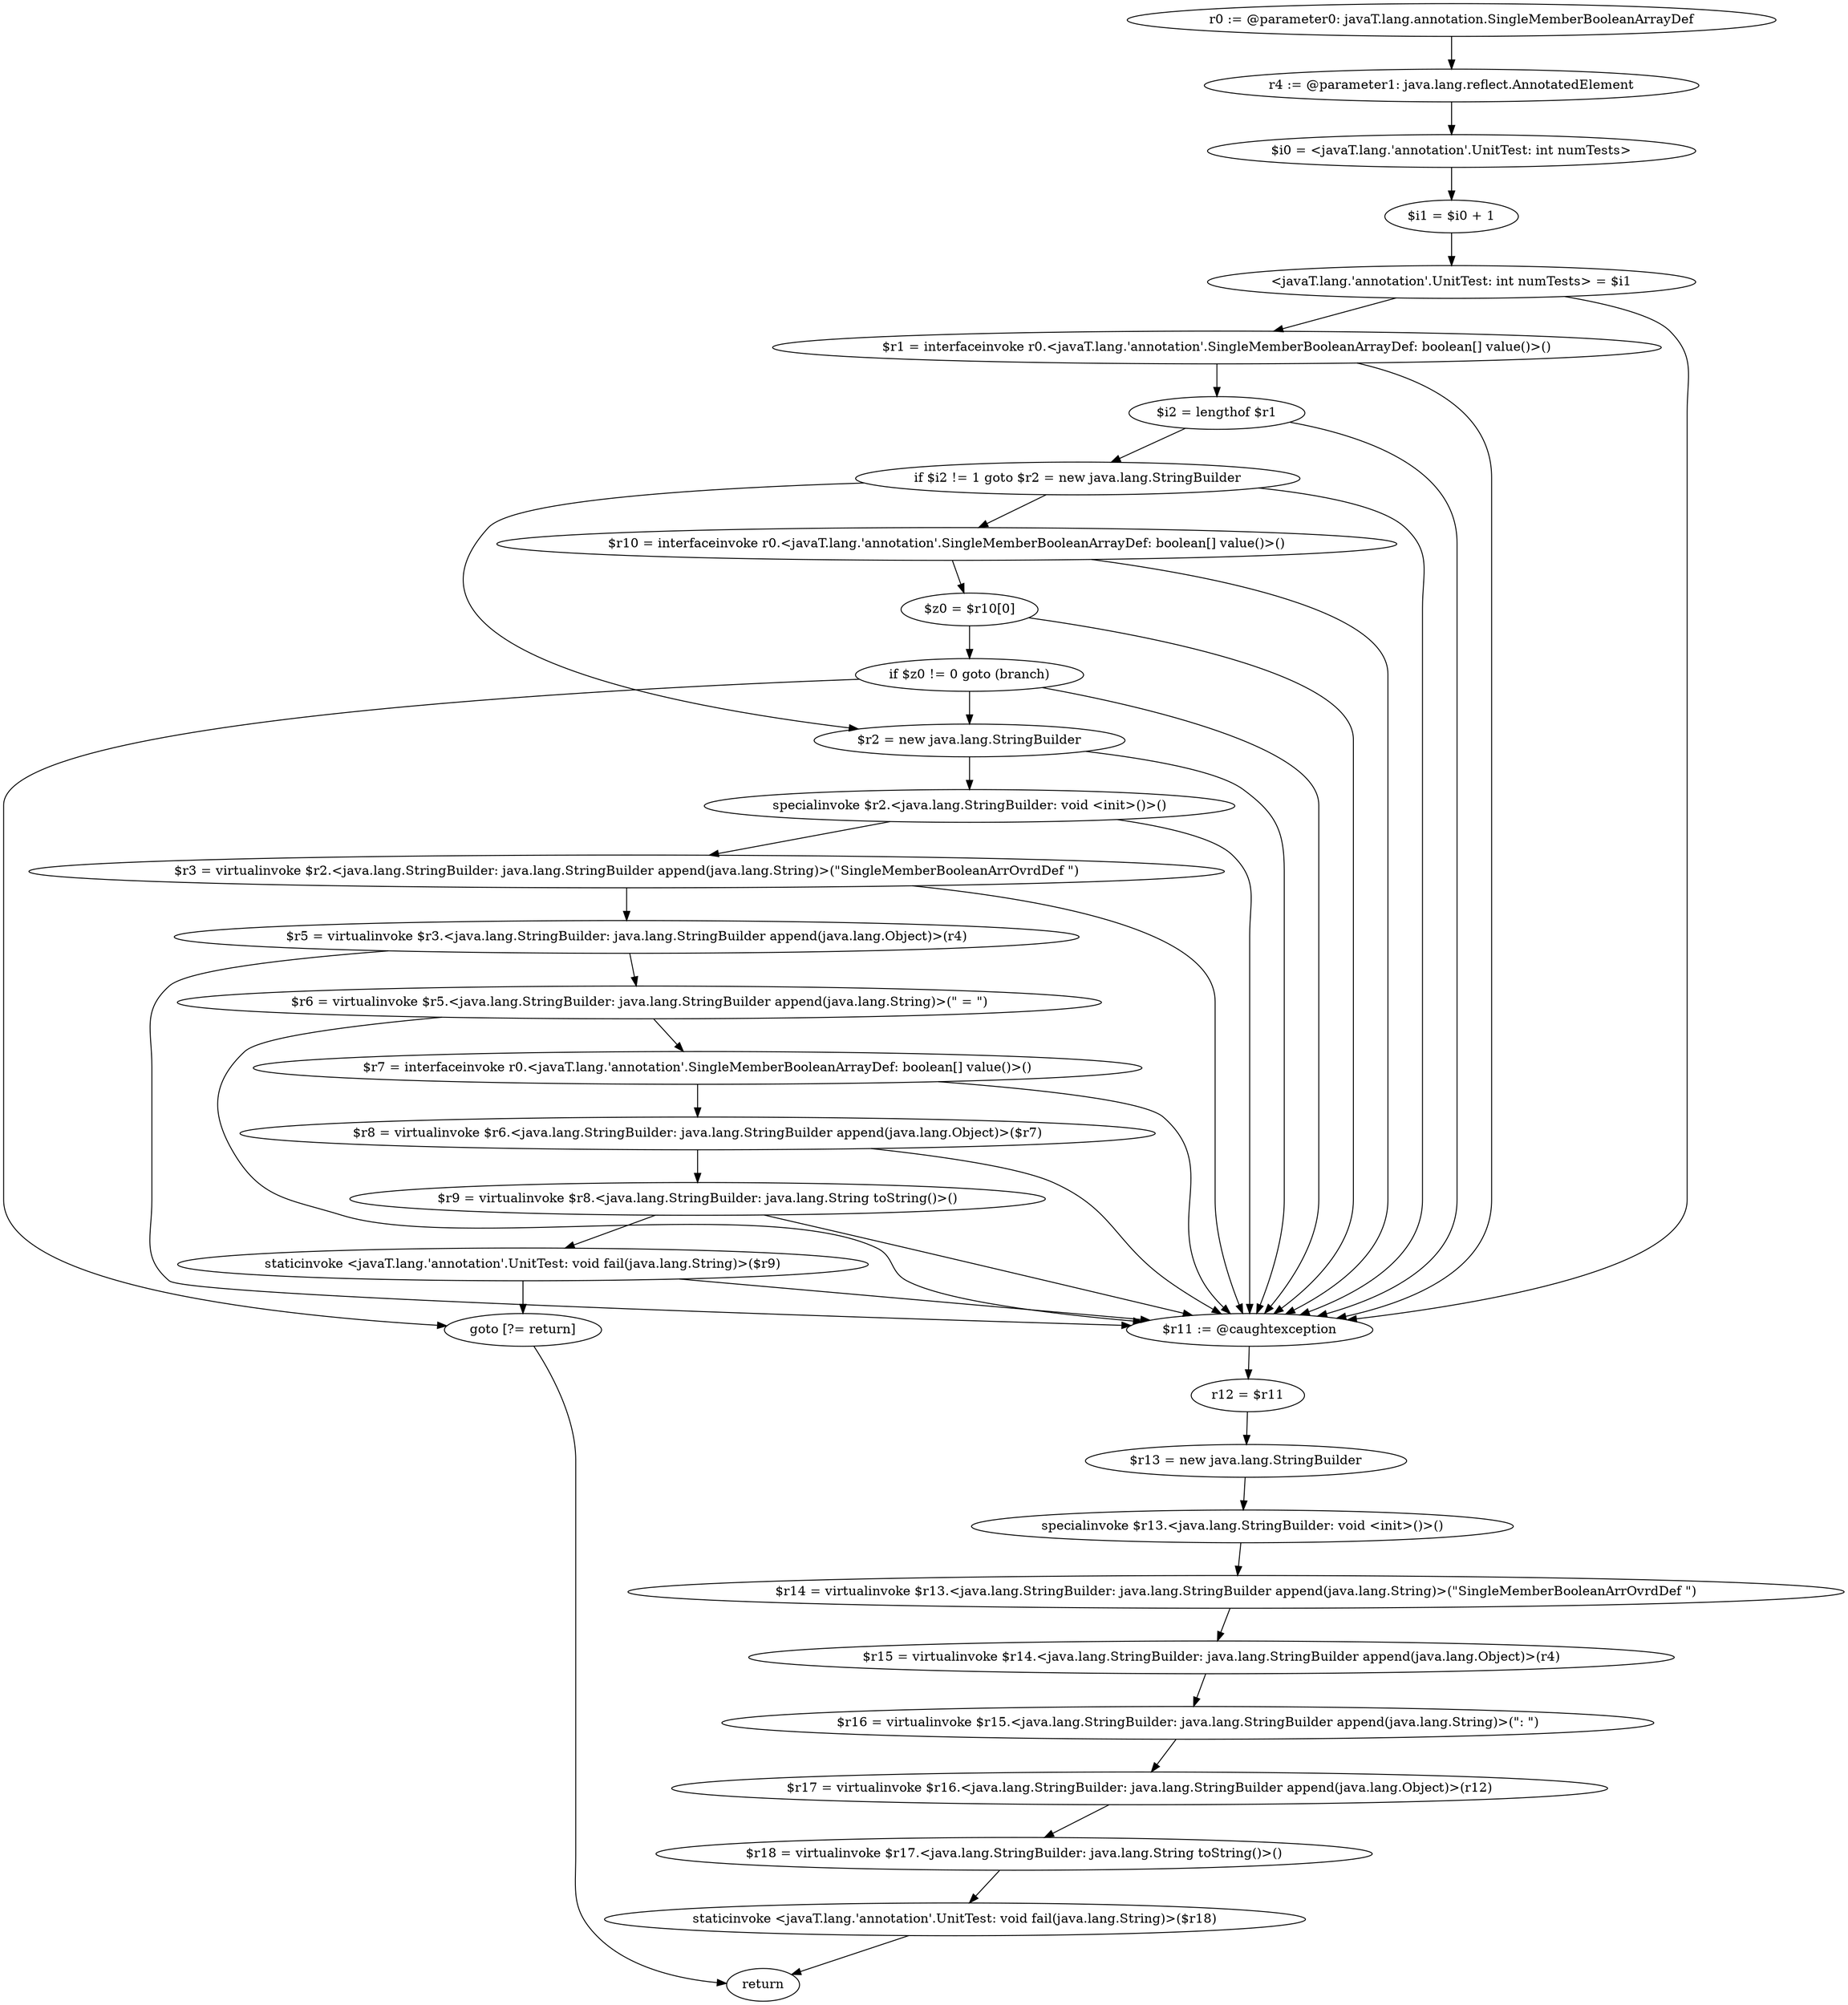 digraph "unitGraph" {
    "r0 := @parameter0: javaT.lang.annotation.SingleMemberBooleanArrayDef"
    "r4 := @parameter1: java.lang.reflect.AnnotatedElement"
    "$i0 = <javaT.lang.'annotation'.UnitTest: int numTests>"
    "$i1 = $i0 + 1"
    "<javaT.lang.'annotation'.UnitTest: int numTests> = $i1"
    "$r1 = interfaceinvoke r0.<javaT.lang.'annotation'.SingleMemberBooleanArrayDef: boolean[] value()>()"
    "$i2 = lengthof $r1"
    "if $i2 != 1 goto $r2 = new java.lang.StringBuilder"
    "$r10 = interfaceinvoke r0.<javaT.lang.'annotation'.SingleMemberBooleanArrayDef: boolean[] value()>()"
    "$z0 = $r10[0]"
    "if $z0 != 0 goto (branch)"
    "$r2 = new java.lang.StringBuilder"
    "specialinvoke $r2.<java.lang.StringBuilder: void <init>()>()"
    "$r3 = virtualinvoke $r2.<java.lang.StringBuilder: java.lang.StringBuilder append(java.lang.String)>(\"SingleMemberBooleanArrOvrdDef \")"
    "$r5 = virtualinvoke $r3.<java.lang.StringBuilder: java.lang.StringBuilder append(java.lang.Object)>(r4)"
    "$r6 = virtualinvoke $r5.<java.lang.StringBuilder: java.lang.StringBuilder append(java.lang.String)>(\" = \")"
    "$r7 = interfaceinvoke r0.<javaT.lang.'annotation'.SingleMemberBooleanArrayDef: boolean[] value()>()"
    "$r8 = virtualinvoke $r6.<java.lang.StringBuilder: java.lang.StringBuilder append(java.lang.Object)>($r7)"
    "$r9 = virtualinvoke $r8.<java.lang.StringBuilder: java.lang.String toString()>()"
    "staticinvoke <javaT.lang.'annotation'.UnitTest: void fail(java.lang.String)>($r9)"
    "goto [?= return]"
    "$r11 := @caughtexception"
    "r12 = $r11"
    "$r13 = new java.lang.StringBuilder"
    "specialinvoke $r13.<java.lang.StringBuilder: void <init>()>()"
    "$r14 = virtualinvoke $r13.<java.lang.StringBuilder: java.lang.StringBuilder append(java.lang.String)>(\"SingleMemberBooleanArrOvrdDef \")"
    "$r15 = virtualinvoke $r14.<java.lang.StringBuilder: java.lang.StringBuilder append(java.lang.Object)>(r4)"
    "$r16 = virtualinvoke $r15.<java.lang.StringBuilder: java.lang.StringBuilder append(java.lang.String)>(\": \")"
    "$r17 = virtualinvoke $r16.<java.lang.StringBuilder: java.lang.StringBuilder append(java.lang.Object)>(r12)"
    "$r18 = virtualinvoke $r17.<java.lang.StringBuilder: java.lang.String toString()>()"
    "staticinvoke <javaT.lang.'annotation'.UnitTest: void fail(java.lang.String)>($r18)"
    "return"
    "r0 := @parameter0: javaT.lang.annotation.SingleMemberBooleanArrayDef"->"r4 := @parameter1: java.lang.reflect.AnnotatedElement";
    "r4 := @parameter1: java.lang.reflect.AnnotatedElement"->"$i0 = <javaT.lang.'annotation'.UnitTest: int numTests>";
    "$i0 = <javaT.lang.'annotation'.UnitTest: int numTests>"->"$i1 = $i0 + 1";
    "$i1 = $i0 + 1"->"<javaT.lang.'annotation'.UnitTest: int numTests> = $i1";
    "<javaT.lang.'annotation'.UnitTest: int numTests> = $i1"->"$r1 = interfaceinvoke r0.<javaT.lang.'annotation'.SingleMemberBooleanArrayDef: boolean[] value()>()";
    "<javaT.lang.'annotation'.UnitTest: int numTests> = $i1"->"$r11 := @caughtexception";
    "$r1 = interfaceinvoke r0.<javaT.lang.'annotation'.SingleMemberBooleanArrayDef: boolean[] value()>()"->"$i2 = lengthof $r1";
    "$r1 = interfaceinvoke r0.<javaT.lang.'annotation'.SingleMemberBooleanArrayDef: boolean[] value()>()"->"$r11 := @caughtexception";
    "$i2 = lengthof $r1"->"if $i2 != 1 goto $r2 = new java.lang.StringBuilder";
    "$i2 = lengthof $r1"->"$r11 := @caughtexception";
    "if $i2 != 1 goto $r2 = new java.lang.StringBuilder"->"$r10 = interfaceinvoke r0.<javaT.lang.'annotation'.SingleMemberBooleanArrayDef: boolean[] value()>()";
    "if $i2 != 1 goto $r2 = new java.lang.StringBuilder"->"$r2 = new java.lang.StringBuilder";
    "if $i2 != 1 goto $r2 = new java.lang.StringBuilder"->"$r11 := @caughtexception";
    "$r10 = interfaceinvoke r0.<javaT.lang.'annotation'.SingleMemberBooleanArrayDef: boolean[] value()>()"->"$z0 = $r10[0]";
    "$r10 = interfaceinvoke r0.<javaT.lang.'annotation'.SingleMemberBooleanArrayDef: boolean[] value()>()"->"$r11 := @caughtexception";
    "$z0 = $r10[0]"->"if $z0 != 0 goto (branch)";
    "$z0 = $r10[0]"->"$r11 := @caughtexception";
    "if $z0 != 0 goto (branch)"->"$r2 = new java.lang.StringBuilder";
    "if $z0 != 0 goto (branch)"->"goto [?= return]";
    "if $z0 != 0 goto (branch)"->"$r11 := @caughtexception";
    "$r2 = new java.lang.StringBuilder"->"specialinvoke $r2.<java.lang.StringBuilder: void <init>()>()";
    "$r2 = new java.lang.StringBuilder"->"$r11 := @caughtexception";
    "specialinvoke $r2.<java.lang.StringBuilder: void <init>()>()"->"$r3 = virtualinvoke $r2.<java.lang.StringBuilder: java.lang.StringBuilder append(java.lang.String)>(\"SingleMemberBooleanArrOvrdDef \")";
    "specialinvoke $r2.<java.lang.StringBuilder: void <init>()>()"->"$r11 := @caughtexception";
    "$r3 = virtualinvoke $r2.<java.lang.StringBuilder: java.lang.StringBuilder append(java.lang.String)>(\"SingleMemberBooleanArrOvrdDef \")"->"$r5 = virtualinvoke $r3.<java.lang.StringBuilder: java.lang.StringBuilder append(java.lang.Object)>(r4)";
    "$r3 = virtualinvoke $r2.<java.lang.StringBuilder: java.lang.StringBuilder append(java.lang.String)>(\"SingleMemberBooleanArrOvrdDef \")"->"$r11 := @caughtexception";
    "$r5 = virtualinvoke $r3.<java.lang.StringBuilder: java.lang.StringBuilder append(java.lang.Object)>(r4)"->"$r6 = virtualinvoke $r5.<java.lang.StringBuilder: java.lang.StringBuilder append(java.lang.String)>(\" = \")";
    "$r5 = virtualinvoke $r3.<java.lang.StringBuilder: java.lang.StringBuilder append(java.lang.Object)>(r4)"->"$r11 := @caughtexception";
    "$r6 = virtualinvoke $r5.<java.lang.StringBuilder: java.lang.StringBuilder append(java.lang.String)>(\" = \")"->"$r7 = interfaceinvoke r0.<javaT.lang.'annotation'.SingleMemberBooleanArrayDef: boolean[] value()>()";
    "$r6 = virtualinvoke $r5.<java.lang.StringBuilder: java.lang.StringBuilder append(java.lang.String)>(\" = \")"->"$r11 := @caughtexception";
    "$r7 = interfaceinvoke r0.<javaT.lang.'annotation'.SingleMemberBooleanArrayDef: boolean[] value()>()"->"$r8 = virtualinvoke $r6.<java.lang.StringBuilder: java.lang.StringBuilder append(java.lang.Object)>($r7)";
    "$r7 = interfaceinvoke r0.<javaT.lang.'annotation'.SingleMemberBooleanArrayDef: boolean[] value()>()"->"$r11 := @caughtexception";
    "$r8 = virtualinvoke $r6.<java.lang.StringBuilder: java.lang.StringBuilder append(java.lang.Object)>($r7)"->"$r9 = virtualinvoke $r8.<java.lang.StringBuilder: java.lang.String toString()>()";
    "$r8 = virtualinvoke $r6.<java.lang.StringBuilder: java.lang.StringBuilder append(java.lang.Object)>($r7)"->"$r11 := @caughtexception";
    "$r9 = virtualinvoke $r8.<java.lang.StringBuilder: java.lang.String toString()>()"->"staticinvoke <javaT.lang.'annotation'.UnitTest: void fail(java.lang.String)>($r9)";
    "$r9 = virtualinvoke $r8.<java.lang.StringBuilder: java.lang.String toString()>()"->"$r11 := @caughtexception";
    "staticinvoke <javaT.lang.'annotation'.UnitTest: void fail(java.lang.String)>($r9)"->"goto [?= return]";
    "staticinvoke <javaT.lang.'annotation'.UnitTest: void fail(java.lang.String)>($r9)"->"$r11 := @caughtexception";
    "goto [?= return]"->"return";
    "$r11 := @caughtexception"->"r12 = $r11";
    "r12 = $r11"->"$r13 = new java.lang.StringBuilder";
    "$r13 = new java.lang.StringBuilder"->"specialinvoke $r13.<java.lang.StringBuilder: void <init>()>()";
    "specialinvoke $r13.<java.lang.StringBuilder: void <init>()>()"->"$r14 = virtualinvoke $r13.<java.lang.StringBuilder: java.lang.StringBuilder append(java.lang.String)>(\"SingleMemberBooleanArrOvrdDef \")";
    "$r14 = virtualinvoke $r13.<java.lang.StringBuilder: java.lang.StringBuilder append(java.lang.String)>(\"SingleMemberBooleanArrOvrdDef \")"->"$r15 = virtualinvoke $r14.<java.lang.StringBuilder: java.lang.StringBuilder append(java.lang.Object)>(r4)";
    "$r15 = virtualinvoke $r14.<java.lang.StringBuilder: java.lang.StringBuilder append(java.lang.Object)>(r4)"->"$r16 = virtualinvoke $r15.<java.lang.StringBuilder: java.lang.StringBuilder append(java.lang.String)>(\": \")";
    "$r16 = virtualinvoke $r15.<java.lang.StringBuilder: java.lang.StringBuilder append(java.lang.String)>(\": \")"->"$r17 = virtualinvoke $r16.<java.lang.StringBuilder: java.lang.StringBuilder append(java.lang.Object)>(r12)";
    "$r17 = virtualinvoke $r16.<java.lang.StringBuilder: java.lang.StringBuilder append(java.lang.Object)>(r12)"->"$r18 = virtualinvoke $r17.<java.lang.StringBuilder: java.lang.String toString()>()";
    "$r18 = virtualinvoke $r17.<java.lang.StringBuilder: java.lang.String toString()>()"->"staticinvoke <javaT.lang.'annotation'.UnitTest: void fail(java.lang.String)>($r18)";
    "staticinvoke <javaT.lang.'annotation'.UnitTest: void fail(java.lang.String)>($r18)"->"return";
}
